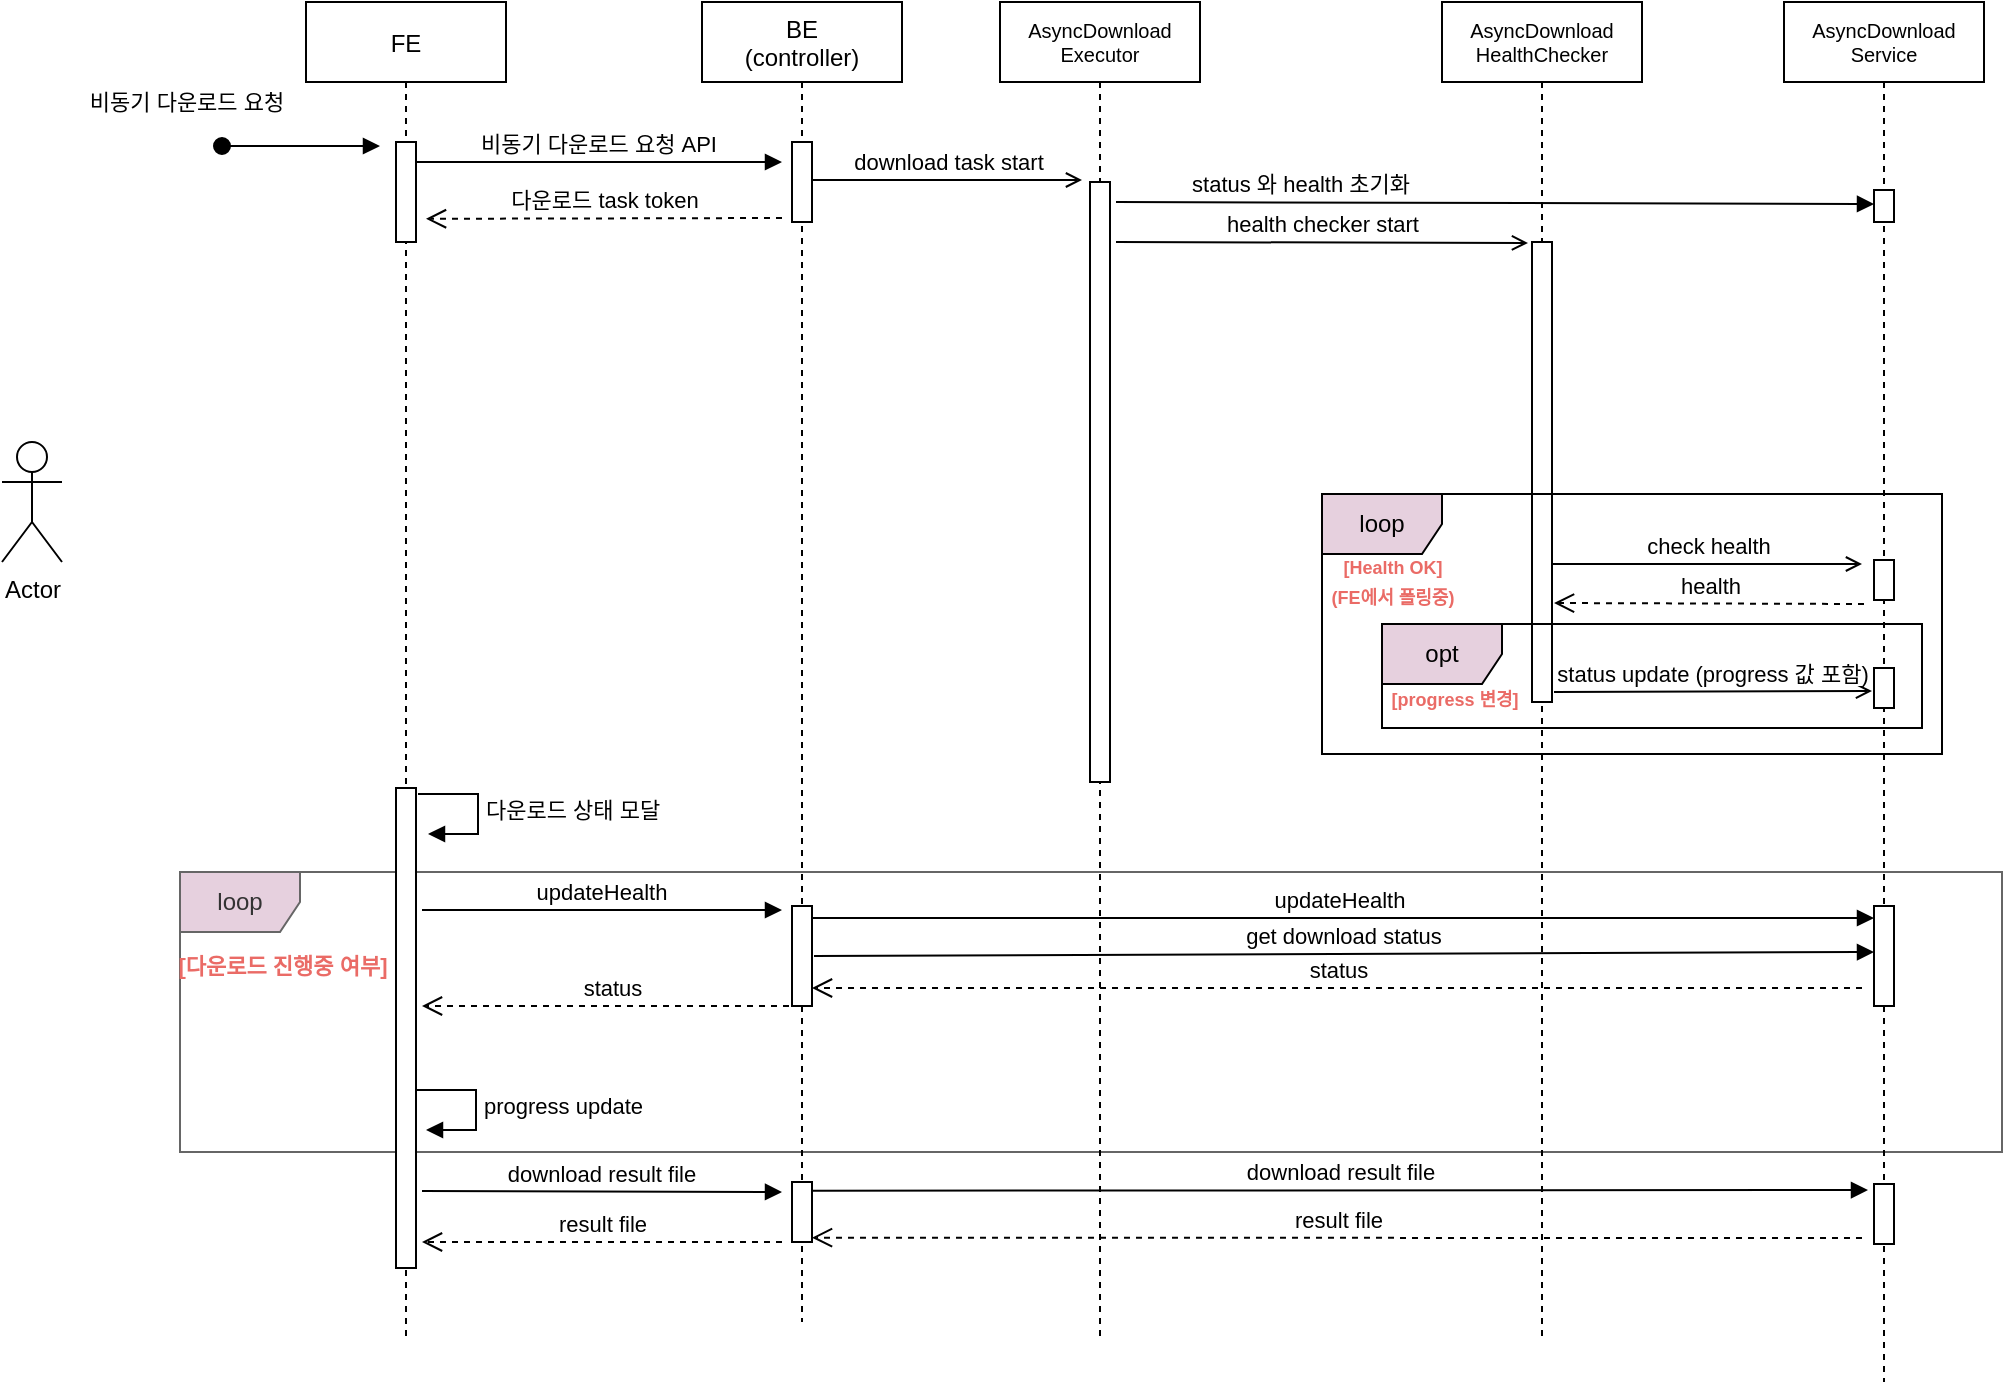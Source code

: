 <mxfile version="20.4.0" type="github">
  <diagram id="kgpKYQtTHZ0yAKxKKP6v" name="Page-1">
    <mxGraphModel dx="1524" dy="553" grid="1" gridSize="10" guides="1" tooltips="1" connect="1" arrows="1" fold="1" page="1" pageScale="1" pageWidth="850" pageHeight="1100" math="0" shadow="0">
      <root>
        <mxCell id="0" />
        <mxCell id="1" parent="0" />
        <mxCell id="PAv24Wi7GxfsrFI-geuO-18" value="loop" style="shape=umlFrame;whiteSpace=wrap;html=1;fillColor=#E6D0DE;fontColor=#333333;strokeColor=#666666;" vertex="1" parent="1">
          <mxGeometry x="109" y="515" width="911" height="140" as="geometry" />
        </mxCell>
        <mxCell id="3nuBFxr9cyL0pnOWT2aG-1" value="FE" style="shape=umlLifeline;perimeter=lifelinePerimeter;container=1;collapsible=0;recursiveResize=0;rounded=0;shadow=0;strokeWidth=1;" parent="1" vertex="1">
          <mxGeometry x="172" y="80" width="100" height="670" as="geometry" />
        </mxCell>
        <mxCell id="3nuBFxr9cyL0pnOWT2aG-2" value="" style="points=[];perimeter=orthogonalPerimeter;rounded=0;shadow=0;strokeWidth=1;" parent="3nuBFxr9cyL0pnOWT2aG-1" vertex="1">
          <mxGeometry x="45" y="70" width="10" height="50" as="geometry" />
        </mxCell>
        <mxCell id="3nuBFxr9cyL0pnOWT2aG-3" value="" style="verticalAlign=bottom;startArrow=oval;endArrow=block;startSize=8;shadow=0;strokeWidth=1;" parent="3nuBFxr9cyL0pnOWT2aG-1" edge="1">
          <mxGeometry relative="1" as="geometry">
            <mxPoint x="-42" y="72" as="sourcePoint" />
            <mxPoint x="37" y="72" as="targetPoint" />
          </mxGeometry>
        </mxCell>
        <mxCell id="PAv24Wi7GxfsrFI-geuO-10" value="" style="html=1;points=[];perimeter=orthogonalPerimeter;" vertex="1" parent="3nuBFxr9cyL0pnOWT2aG-1">
          <mxGeometry x="45" y="393" width="10" height="240" as="geometry" />
        </mxCell>
        <mxCell id="PAv24Wi7GxfsrFI-geuO-11" value="다운로드 상태 모달" style="edgeStyle=orthogonalEdgeStyle;html=1;align=left;spacingLeft=2;endArrow=block;rounded=0;entryX=1;entryY=0;" edge="1" parent="3nuBFxr9cyL0pnOWT2aG-1">
          <mxGeometry relative="1" as="geometry">
            <mxPoint x="56" y="396" as="sourcePoint" />
            <Array as="points">
              <mxPoint x="86" y="396" />
            </Array>
            <mxPoint x="61" y="416" as="targetPoint" />
          </mxGeometry>
        </mxCell>
        <mxCell id="PAv24Wi7GxfsrFI-geuO-15" value="status" style="html=1;verticalAlign=bottom;endArrow=open;dashed=1;endSize=8;rounded=0;" edge="1" parent="3nuBFxr9cyL0pnOWT2aG-1">
          <mxGeometry relative="1" as="geometry">
            <mxPoint x="247.5" y="502" as="sourcePoint" />
            <mxPoint x="58" y="502" as="targetPoint" />
          </mxGeometry>
        </mxCell>
        <mxCell id="3nuBFxr9cyL0pnOWT2aG-5" value="BE&#xa;(controller)" style="shape=umlLifeline;perimeter=lifelinePerimeter;container=1;collapsible=0;recursiveResize=0;rounded=0;shadow=0;strokeWidth=1;" parent="1" vertex="1">
          <mxGeometry x="370" y="80" width="100" height="660" as="geometry" />
        </mxCell>
        <mxCell id="3nuBFxr9cyL0pnOWT2aG-6" value="" style="points=[];perimeter=orthogonalPerimeter;rounded=0;shadow=0;strokeWidth=1;" parent="3nuBFxr9cyL0pnOWT2aG-5" vertex="1">
          <mxGeometry x="45" y="70" width="10" height="40" as="geometry" />
        </mxCell>
        <mxCell id="PAv24Wi7GxfsrFI-geuO-4" value="" style="points=[];perimeter=orthogonalPerimeter;rounded=0;shadow=0;strokeWidth=1;" vertex="1" parent="3nuBFxr9cyL0pnOWT2aG-5">
          <mxGeometry x="45" y="452" width="10" height="50" as="geometry" />
        </mxCell>
        <mxCell id="PAv24Wi7GxfsrFI-geuO-22" value="" style="points=[];perimeter=orthogonalPerimeter;rounded=0;shadow=0;strokeWidth=1;" vertex="1" parent="3nuBFxr9cyL0pnOWT2aG-5">
          <mxGeometry x="45" y="590" width="10" height="30" as="geometry" />
        </mxCell>
        <mxCell id="PAv24Wi7GxfsrFI-geuO-21" value="download result file" style="verticalAlign=bottom;endArrow=block;shadow=0;strokeWidth=1;" edge="1" parent="3nuBFxr9cyL0pnOWT2aG-5">
          <mxGeometry relative="1" as="geometry">
            <mxPoint x="-140" y="594.5" as="sourcePoint" />
            <mxPoint x="40" y="595" as="targetPoint" />
            <Array as="points" />
          </mxGeometry>
        </mxCell>
        <mxCell id="PAv24Wi7GxfsrFI-geuO-26" value="result file" style="html=1;verticalAlign=bottom;endArrow=open;dashed=1;endSize=8;rounded=0;" edge="1" parent="3nuBFxr9cyL0pnOWT2aG-5">
          <mxGeometry relative="1" as="geometry">
            <mxPoint x="40" y="620" as="sourcePoint" />
            <mxPoint x="-140" y="620.0" as="targetPoint" />
          </mxGeometry>
        </mxCell>
        <mxCell id="3nuBFxr9cyL0pnOWT2aG-8" value="비동기 다운로드 요청 API" style="verticalAlign=bottom;endArrow=block;shadow=0;strokeWidth=1;" parent="1" source="3nuBFxr9cyL0pnOWT2aG-2" edge="1">
          <mxGeometry relative="1" as="geometry">
            <mxPoint x="327" y="160" as="sourcePoint" />
            <mxPoint x="410" y="160" as="targetPoint" />
            <Array as="points">
              <mxPoint x="320" y="160" />
            </Array>
          </mxGeometry>
        </mxCell>
        <mxCell id="xQrwwutkk_iIbDmqUv8c-1" value="Actor" style="shape=umlActor;verticalLabelPosition=bottom;verticalAlign=top;html=1;outlineConnect=0;" parent="1" vertex="1">
          <mxGeometry x="20" y="300" width="30" height="60" as="geometry" />
        </mxCell>
        <mxCell id="xQrwwutkk_iIbDmqUv8c-3" value="&lt;span style=&quot;font-size: 11px;&quot;&gt;비동기 다운로드 요청&lt;/span&gt;" style="text;html=1;align=center;verticalAlign=middle;resizable=0;points=[];autosize=1;strokeColor=none;fillColor=none;" parent="1" vertex="1">
          <mxGeometry x="52" y="115" width="120" height="30" as="geometry" />
        </mxCell>
        <mxCell id="aVBYDP4JhRlrpLpwvqIz-21" value="AsyncDownload&#xa;Executor" style="shape=umlLifeline;perimeter=lifelinePerimeter;container=1;collapsible=0;recursiveResize=0;rounded=0;shadow=0;strokeWidth=1;fontSize=10;" parent="1" vertex="1">
          <mxGeometry x="519" y="80" width="100" height="670" as="geometry" />
        </mxCell>
        <mxCell id="aVBYDP4JhRlrpLpwvqIz-22" value="" style="points=[];perimeter=orthogonalPerimeter;rounded=0;shadow=0;strokeWidth=1;" parent="aVBYDP4JhRlrpLpwvqIz-21" vertex="1">
          <mxGeometry x="45" y="90" width="10" height="300" as="geometry" />
        </mxCell>
        <mxCell id="aVBYDP4JhRlrpLpwvqIz-24" value="AsyncDownload&#xa;HealthChecker" style="shape=umlLifeline;perimeter=lifelinePerimeter;container=1;collapsible=0;recursiveResize=0;rounded=0;shadow=0;strokeWidth=1;fontSize=10;" parent="1" vertex="1">
          <mxGeometry x="740" y="80" width="100" height="670" as="geometry" />
        </mxCell>
        <mxCell id="PAv24Wi7GxfsrFI-geuO-14" value="status" style="html=1;verticalAlign=bottom;endArrow=open;dashed=1;endSize=8;rounded=0;" edge="1" parent="aVBYDP4JhRlrpLpwvqIz-24" target="PAv24Wi7GxfsrFI-geuO-4">
          <mxGeometry relative="1" as="geometry">
            <mxPoint x="210" y="493" as="sourcePoint" />
            <mxPoint x="-265.5" y="492.5" as="targetPoint" />
          </mxGeometry>
        </mxCell>
        <mxCell id="PAv24Wi7GxfsrFI-geuO-45" value="" style="points=[];perimeter=orthogonalPerimeter;rounded=0;shadow=0;strokeWidth=1;" vertex="1" parent="aVBYDP4JhRlrpLpwvqIz-24">
          <mxGeometry x="45" y="120" width="10" height="230" as="geometry" />
        </mxCell>
        <mxCell id="aVBYDP4JhRlrpLpwvqIz-29" value="AsyncDownload&#xa;Service" style="shape=umlLifeline;perimeter=lifelinePerimeter;container=1;collapsible=0;recursiveResize=0;rounded=0;shadow=0;strokeWidth=1;fontSize=10;" parent="1" vertex="1">
          <mxGeometry x="911" y="80" width="100" height="690" as="geometry" />
        </mxCell>
        <mxCell id="aVBYDP4JhRlrpLpwvqIz-30" value="" style="points=[];perimeter=orthogonalPerimeter;rounded=0;shadow=0;strokeWidth=1;" parent="aVBYDP4JhRlrpLpwvqIz-29" vertex="1">
          <mxGeometry x="45" y="452" width="10" height="50" as="geometry" />
        </mxCell>
        <mxCell id="PAv24Wi7GxfsrFI-geuO-25" value="" style="points=[];perimeter=orthogonalPerimeter;rounded=0;shadow=0;strokeWidth=1;" vertex="1" parent="aVBYDP4JhRlrpLpwvqIz-29">
          <mxGeometry x="45" y="591" width="10" height="30" as="geometry" />
        </mxCell>
        <mxCell id="PAv24Wi7GxfsrFI-geuO-32" value="health" style="html=1;verticalAlign=bottom;endArrow=open;dashed=1;endSize=8;rounded=0;entryX=1.1;entryY=0.45;entryDx=0;entryDy=0;entryPerimeter=0;" edge="1" parent="aVBYDP4JhRlrpLpwvqIz-29">
          <mxGeometry relative="1" as="geometry">
            <mxPoint x="40" y="301" as="sourcePoint" />
            <mxPoint x="-115" y="300.5" as="targetPoint" />
          </mxGeometry>
        </mxCell>
        <mxCell id="PAv24Wi7GxfsrFI-geuO-42" value="" style="points=[];perimeter=orthogonalPerimeter;rounded=0;shadow=0;strokeWidth=1;" vertex="1" parent="aVBYDP4JhRlrpLpwvqIz-29">
          <mxGeometry x="45" y="279" width="10" height="20" as="geometry" />
        </mxCell>
        <mxCell id="PAv24Wi7GxfsrFI-geuO-48" value="" style="points=[];perimeter=orthogonalPerimeter;rounded=0;shadow=0;strokeWidth=1;" vertex="1" parent="aVBYDP4JhRlrpLpwvqIz-29">
          <mxGeometry x="45" y="94" width="10" height="16" as="geometry" />
        </mxCell>
        <mxCell id="PAv24Wi7GxfsrFI-geuO-1" value="download task start" style="html=1;verticalAlign=bottom;labelBackgroundColor=none;endArrow=open;endFill=0;rounded=0;" edge="1" parent="1">
          <mxGeometry width="160" relative="1" as="geometry">
            <mxPoint x="425" y="169" as="sourcePoint" />
            <mxPoint x="560" y="169" as="targetPoint" />
          </mxGeometry>
        </mxCell>
        <mxCell id="PAv24Wi7GxfsrFI-geuO-5" value="updateHealth" style="verticalAlign=bottom;endArrow=block;shadow=0;strokeWidth=1;" edge="1" parent="1">
          <mxGeometry relative="1" as="geometry">
            <mxPoint x="230" y="534" as="sourcePoint" />
            <mxPoint x="410" y="534" as="targetPoint" />
            <Array as="points" />
          </mxGeometry>
        </mxCell>
        <mxCell id="PAv24Wi7GxfsrFI-geuO-6" value="다운로드 task token" style="html=1;verticalAlign=bottom;endArrow=open;dashed=1;endSize=8;rounded=0;entryX=1.5;entryY=0.268;entryDx=0;entryDy=0;entryPerimeter=0;" edge="1" parent="1">
          <mxGeometry relative="1" as="geometry">
            <mxPoint x="410" y="188" as="sourcePoint" />
            <mxPoint x="232" y="188.4" as="targetPoint" />
          </mxGeometry>
        </mxCell>
        <mxCell id="PAv24Wi7GxfsrFI-geuO-13" value="updateHealth " style="verticalAlign=bottom;endArrow=block;shadow=0;strokeWidth=1;" edge="1" parent="1" target="aVBYDP4JhRlrpLpwvqIz-30">
          <mxGeometry relative="1" as="geometry">
            <mxPoint x="425" y="538" as="sourcePoint" />
            <mxPoint x="900" y="538" as="targetPoint" />
            <Array as="points" />
          </mxGeometry>
        </mxCell>
        <mxCell id="PAv24Wi7GxfsrFI-geuO-17" value="progress update" style="edgeStyle=orthogonalEdgeStyle;html=1;align=left;spacingLeft=2;endArrow=block;rounded=0;entryX=1;entryY=0;" edge="1" parent="1">
          <mxGeometry relative="1" as="geometry">
            <mxPoint x="227" y="624" as="sourcePoint" />
            <Array as="points">
              <mxPoint x="257" y="624" />
            </Array>
            <mxPoint x="232" y="644" as="targetPoint" />
          </mxGeometry>
        </mxCell>
        <mxCell id="PAv24Wi7GxfsrFI-geuO-19" value="&lt;span style=&quot;font-size: 11px;&quot;&gt;&lt;b&gt;&lt;font color=&quot;#ea6b66&quot;&gt;[다운로드 진행중 여부]&lt;/font&gt;&lt;/b&gt;&lt;/span&gt;" style="text;html=1;align=center;verticalAlign=middle;resizable=0;points=[];autosize=1;strokeColor=none;fillColor=none;" vertex="1" parent="1">
          <mxGeometry x="100" y="547" width="120" height="30" as="geometry" />
        </mxCell>
        <mxCell id="PAv24Wi7GxfsrFI-geuO-23" value="result file" style="html=1;verticalAlign=bottom;endArrow=open;dashed=1;endSize=8;rounded=0;" edge="1" parent="1">
          <mxGeometry relative="1" as="geometry">
            <mxPoint x="950" y="698" as="sourcePoint" />
            <mxPoint x="425" y="697.86" as="targetPoint" />
          </mxGeometry>
        </mxCell>
        <mxCell id="PAv24Wi7GxfsrFI-geuO-24" value="download result file" style="verticalAlign=bottom;endArrow=block;shadow=0;strokeWidth=1;entryX=-0.3;entryY=0.1;entryDx=0;entryDy=0;entryPerimeter=0;" edge="1" parent="1" target="PAv24Wi7GxfsrFI-geuO-25">
          <mxGeometry relative="1" as="geometry">
            <mxPoint x="425.5" y="674.36" as="sourcePoint" />
            <mxPoint x="900" y="674" as="targetPoint" />
            <Array as="points" />
          </mxGeometry>
        </mxCell>
        <mxCell id="PAv24Wi7GxfsrFI-geuO-29" value="get download status" style="verticalAlign=bottom;endArrow=block;shadow=0;strokeWidth=1;entryX=0;entryY=0.46;entryDx=0;entryDy=0;entryPerimeter=0;" edge="1" parent="1" target="aVBYDP4JhRlrpLpwvqIz-30">
          <mxGeometry relative="1" as="geometry">
            <mxPoint x="426" y="557" as="sourcePoint" />
            <mxPoint x="896" y="556.5" as="targetPoint" />
            <Array as="points" />
          </mxGeometry>
        </mxCell>
        <mxCell id="PAv24Wi7GxfsrFI-geuO-31" value="&lt;span style=&quot;background-color: rgb(255, 255, 255);&quot;&gt;check health&lt;/span&gt;" style="html=1;verticalAlign=bottom;labelBackgroundColor=none;endArrow=open;endFill=0;rounded=0;" edge="1" parent="1">
          <mxGeometry width="160" relative="1" as="geometry">
            <mxPoint x="795" y="361" as="sourcePoint" />
            <mxPoint x="950" y="361" as="targetPoint" />
          </mxGeometry>
        </mxCell>
        <mxCell id="PAv24Wi7GxfsrFI-geuO-35" value="&lt;span style=&quot;background-color: rgb(255, 255, 255);&quot;&gt;status update (progress 값 포함)&lt;/span&gt;" style="html=1;verticalAlign=bottom;labelBackgroundColor=none;endArrow=open;endFill=0;rounded=0;entryX=-0.1;entryY=0.575;entryDx=0;entryDy=0;entryPerimeter=0;" edge="1" parent="1" target="PAv24Wi7GxfsrFI-geuO-43">
          <mxGeometry width="160" relative="1" as="geometry">
            <mxPoint x="796" y="425" as="sourcePoint" />
            <mxPoint x="960" y="424.72" as="targetPoint" />
          </mxGeometry>
        </mxCell>
        <mxCell id="PAv24Wi7GxfsrFI-geuO-38" value="&lt;b style=&quot;&quot;&gt;&lt;font color=&quot;#ea6b66&quot; style=&quot;font-size: 9px;&quot;&gt;[progress 변경]&lt;/font&gt;&lt;/b&gt;" style="text;html=1;align=center;verticalAlign=middle;resizable=0;points=[];autosize=1;strokeColor=none;fillColor=none;" vertex="1" parent="1">
          <mxGeometry x="701" y="413" width="90" height="30" as="geometry" />
        </mxCell>
        <mxCell id="PAv24Wi7GxfsrFI-geuO-43" value="" style="points=[];perimeter=orthogonalPerimeter;rounded=0;shadow=0;strokeWidth=1;" vertex="1" parent="1">
          <mxGeometry x="956" y="413" width="10" height="20" as="geometry" />
        </mxCell>
        <mxCell id="PAv24Wi7GxfsrFI-geuO-44" value="&lt;span style=&quot;font-size: 11px;&quot;&gt;&lt;b style=&quot;font-size: 9px;&quot;&gt;&lt;font style=&quot;font-size: 9px;&quot; color=&quot;#ea6b66&quot;&gt;[Health OK]&lt;br style=&quot;font-size: 9px;&quot;&gt;(FE에서 폴링중)&lt;br&gt;&lt;/font&gt;&lt;/b&gt;&lt;/span&gt;" style="text;html=1;align=center;verticalAlign=middle;resizable=0;points=[];autosize=1;strokeColor=none;fillColor=none;" vertex="1" parent="1">
          <mxGeometry x="670" y="349" width="90" height="40" as="geometry" />
        </mxCell>
        <mxCell id="PAv24Wi7GxfsrFI-geuO-36" value="opt" style="shape=umlFrame;whiteSpace=wrap;html=1;fillColor=#E6D0DE;" vertex="1" parent="1">
          <mxGeometry x="710" y="391" width="270" height="52" as="geometry" />
        </mxCell>
        <mxCell id="PAv24Wi7GxfsrFI-geuO-41" value="loop" style="shape=umlFrame;whiteSpace=wrap;html=1;fillColor=#E6D0DE;" vertex="1" parent="1">
          <mxGeometry x="680" y="326" width="310" height="130" as="geometry" />
        </mxCell>
        <mxCell id="PAv24Wi7GxfsrFI-geuO-51" value="status 와 health 초기화" style="verticalAlign=bottom;endArrow=block;shadow=0;strokeWidth=1;entryX=0;entryY=0.438;entryDx=0;entryDy=0;entryPerimeter=0;" edge="1" parent="1" target="PAv24Wi7GxfsrFI-geuO-48">
          <mxGeometry x="-0.513" relative="1" as="geometry">
            <mxPoint x="577" y="180" as="sourcePoint" />
            <mxPoint x="947" y="180" as="targetPoint" />
            <Array as="points" />
            <mxPoint as="offset" />
          </mxGeometry>
        </mxCell>
        <mxCell id="PAv24Wi7GxfsrFI-geuO-2" value="&lt;span style=&quot;background-color: rgb(255, 255, 255);&quot;&gt;health checker start&lt;/span&gt;" style="html=1;verticalAlign=bottom;labelBackgroundColor=none;endArrow=open;endFill=0;rounded=0;" edge="1" parent="1">
          <mxGeometry width="160" relative="1" as="geometry">
            <mxPoint x="577" y="200" as="sourcePoint" />
            <mxPoint x="783" y="200.5" as="targetPoint" />
          </mxGeometry>
        </mxCell>
      </root>
    </mxGraphModel>
  </diagram>
</mxfile>
